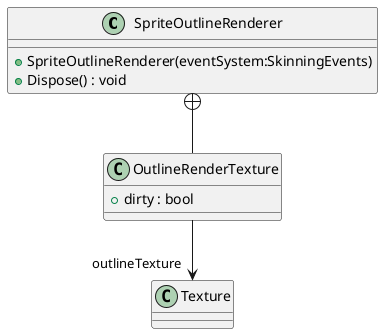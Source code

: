 @startuml
class SpriteOutlineRenderer {
    + SpriteOutlineRenderer(eventSystem:SkinningEvents)
    + Dispose() : void
}
class OutlineRenderTexture {
    + dirty : bool
}
SpriteOutlineRenderer +-- OutlineRenderTexture
OutlineRenderTexture --> "outlineTexture" Texture
@enduml
